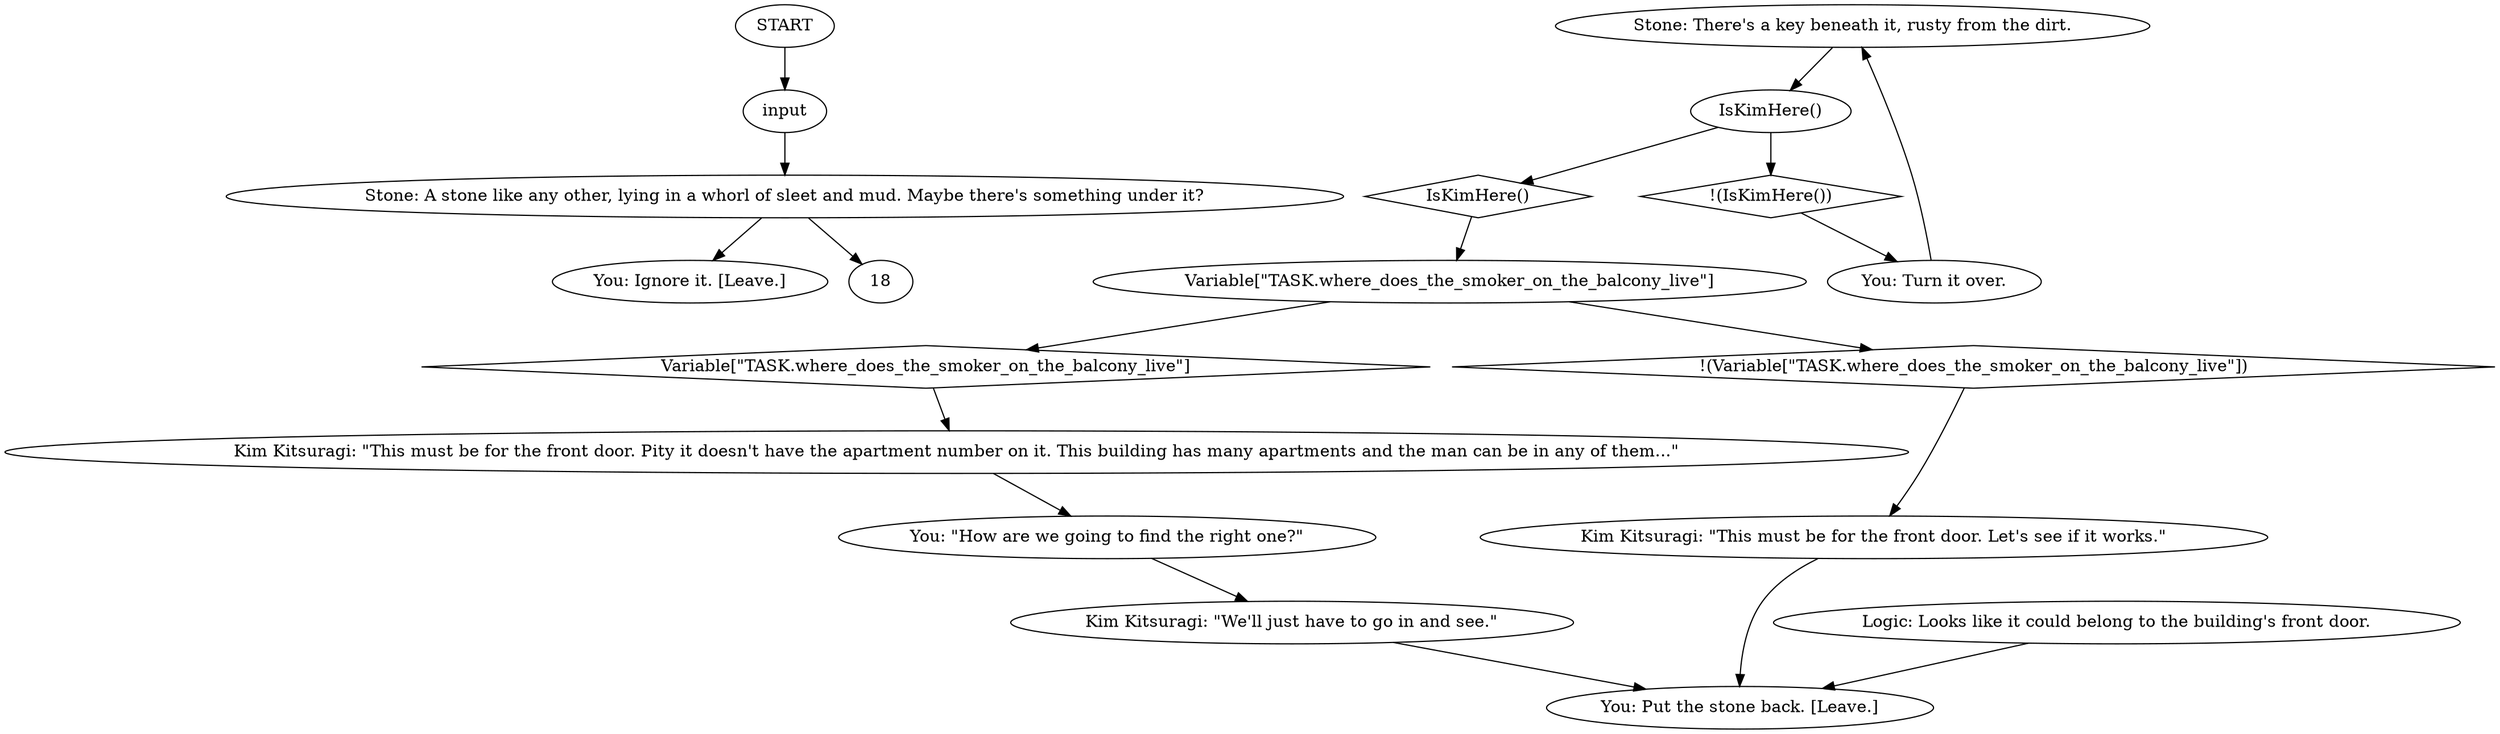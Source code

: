 # BACKYARD / STONE
# First follow-up convo with Kim where you discover keys under the stone.
# ==================================================
digraph G {
	  0 [label="START"];
	  1 [label="input"];
	  2 [label="You: Ignore it. [Leave.]"];
	  3 [label="Stone: There's a key beneath it, rusty from the dirt."];
	  4 [label="Kim Kitsuragi: \"We'll just have to go in and see.\""];
	  5 [label="IsKimHere()"];
	  6 [label="IsKimHere()", shape=diamond];
	  7 [label="!(IsKimHere())", shape=diamond];
	  8 [label="Kim Kitsuragi: \"This must be for the front door. Pity it doesn't have the apartment number on it. This building has many apartments and the man can be in any of them...\""];
	  9 [label="Stone: A stone like any other, lying in a whorl of sleet and mud. Maybe there's something under it?"];
	  10 [label="Variable[\"TASK.where_does_the_smoker_on_the_balcony_live\"]"];
	  11 [label="Variable[\"TASK.where_does_the_smoker_on_the_balcony_live\"]", shape=diamond];
	  12 [label="!(Variable[\"TASK.where_does_the_smoker_on_the_balcony_live\"])", shape=diamond];
	  13 [label="You: Put the stone back. [Leave.]"];
	  14 [label="You: \"How are we going to find the right one?\""];
	  15 [label="Kim Kitsuragi: \"This must be for the front door. Let's see if it works.\""];
	  16 [label="Logic: Looks like it could belong to the building's front door."];
	  17 [label="You: Turn it over."];
	  0 -> 1
	  1 -> 9
	  3 -> 5
	  4 -> 13
	  5 -> 6
	  5 -> 7
	  6 -> 10
	  7 -> 17
	  8 -> 14
	  9 -> 18
	  9 -> 2
	  10 -> 11
	  10 -> 12
	  11 -> 8
	  12 -> 15
	  14 -> 4
	  15 -> 13
	  16 -> 13
	  17 -> 3
}

